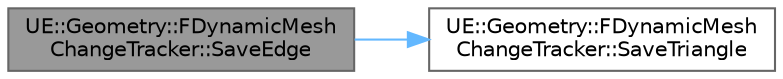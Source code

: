 digraph "UE::Geometry::FDynamicMeshChangeTracker::SaveEdge"
{
 // INTERACTIVE_SVG=YES
 // LATEX_PDF_SIZE
  bgcolor="transparent";
  edge [fontname=Helvetica,fontsize=10,labelfontname=Helvetica,labelfontsize=10];
  node [fontname=Helvetica,fontsize=10,shape=box,height=0.2,width=0.4];
  rankdir="LR";
  Node1 [id="Node000001",label="UE::Geometry::FDynamicMesh\lChangeTracker::SaveEdge",height=0.2,width=0.4,color="gray40", fillcolor="grey60", style="filled", fontcolor="black",tooltip="Save necessary information about an edge before it is modified."];
  Node1 -> Node2 [id="edge1_Node000001_Node000002",color="steelblue1",style="solid",tooltip=" "];
  Node2 [id="Node000002",label="UE::Geometry::FDynamicMesh\lChangeTracker::SaveTriangle",height=0.2,width=0.4,color="grey40", fillcolor="white", style="filled",URL="$d9/d9b/classUE_1_1Geometry_1_1FDynamicMeshChangeTracker.html#a08b29f0acb19c91a03ac93509ede4013",tooltip="Save necessary information about a triangle before it is modified."];
}
